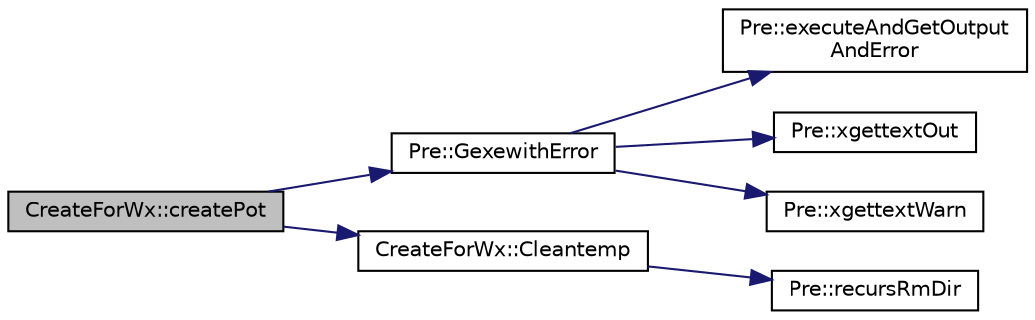 digraph "CreateForWx::createPot"
{
  edge [fontname="Helvetica",fontsize="10",labelfontname="Helvetica",labelfontsize="10"];
  node [fontname="Helvetica",fontsize="10",shape=record];
  rankdir="LR";
  Node15 [label="CreateForWx::createPot",height=0.2,width=0.4,color="black", fillcolor="grey75", style="filled", fontcolor="black"];
  Node15 -> Node16 [color="midnightblue",fontsize="10",style="solid",fontname="Helvetica"];
  Node16 [label="Pre::GexewithError",height=0.2,width=0.4,color="black", fillcolor="white", style="filled",URL="$class_pre.html#a51af576d8b56ed77c362814160d5704a",tooltip="Execute &#39;xgettext&#39; for &#39;listing()&#39; or &#39;extract()&#39;. "];
  Node16 -> Node17 [color="midnightblue",fontsize="10",style="solid",fontname="Helvetica"];
  Node17 [label="Pre::executeAndGetOutput\lAndError",height=0.2,width=0.4,color="black", fillcolor="white", style="filled",URL="$class_pre.html#a8ecc4928641aebbd2da6e9221c32aded",tooltip="Launch a command line. "];
  Node16 -> Node18 [color="midnightblue",fontsize="10",style="solid",fontname="Helvetica"];
  Node18 [label="Pre::xgettextOut",height=0.2,width=0.4,color="black", fillcolor="white", style="filled",URL="$class_pre.html#adccccf940ffaa486db792769f604b081",tooltip="From a text, extract the different strings to be translated. "];
  Node16 -> Node19 [color="midnightblue",fontsize="10",style="solid",fontname="Helvetica"];
  Node19 [label="Pre::xgettextWarn",height=0.2,width=0.4,color="black", fillcolor="white", style="filled",URL="$class_pre.html#a0806999c9d1d04fb3e605dcbc99e21ca",tooltip="Retrieves error or warning messages when executing &#39;xgettext&#39;. "];
  Node15 -> Node20 [color="midnightblue",fontsize="10",style="solid",fontname="Helvetica"];
  Node20 [label="CreateForWx::Cleantemp",height=0.2,width=0.4,color="black", fillcolor="white", style="filled",URL="$class_create_for_wx.html#a0ed056f22a319136cb6744977294b7c9",tooltip="Delete all temporary file. "];
  Node20 -> Node21 [color="midnightblue",fontsize="10",style="solid",fontname="Helvetica"];
  Node21 [label="Pre::recursRmDir",height=0.2,width=0.4,color="black", fillcolor="white", style="filled",URL="$class_pre.html#a3e392c946bee7fd92001373399a1df4b",tooltip="Recursively deletes non-empty directories. "];
}
